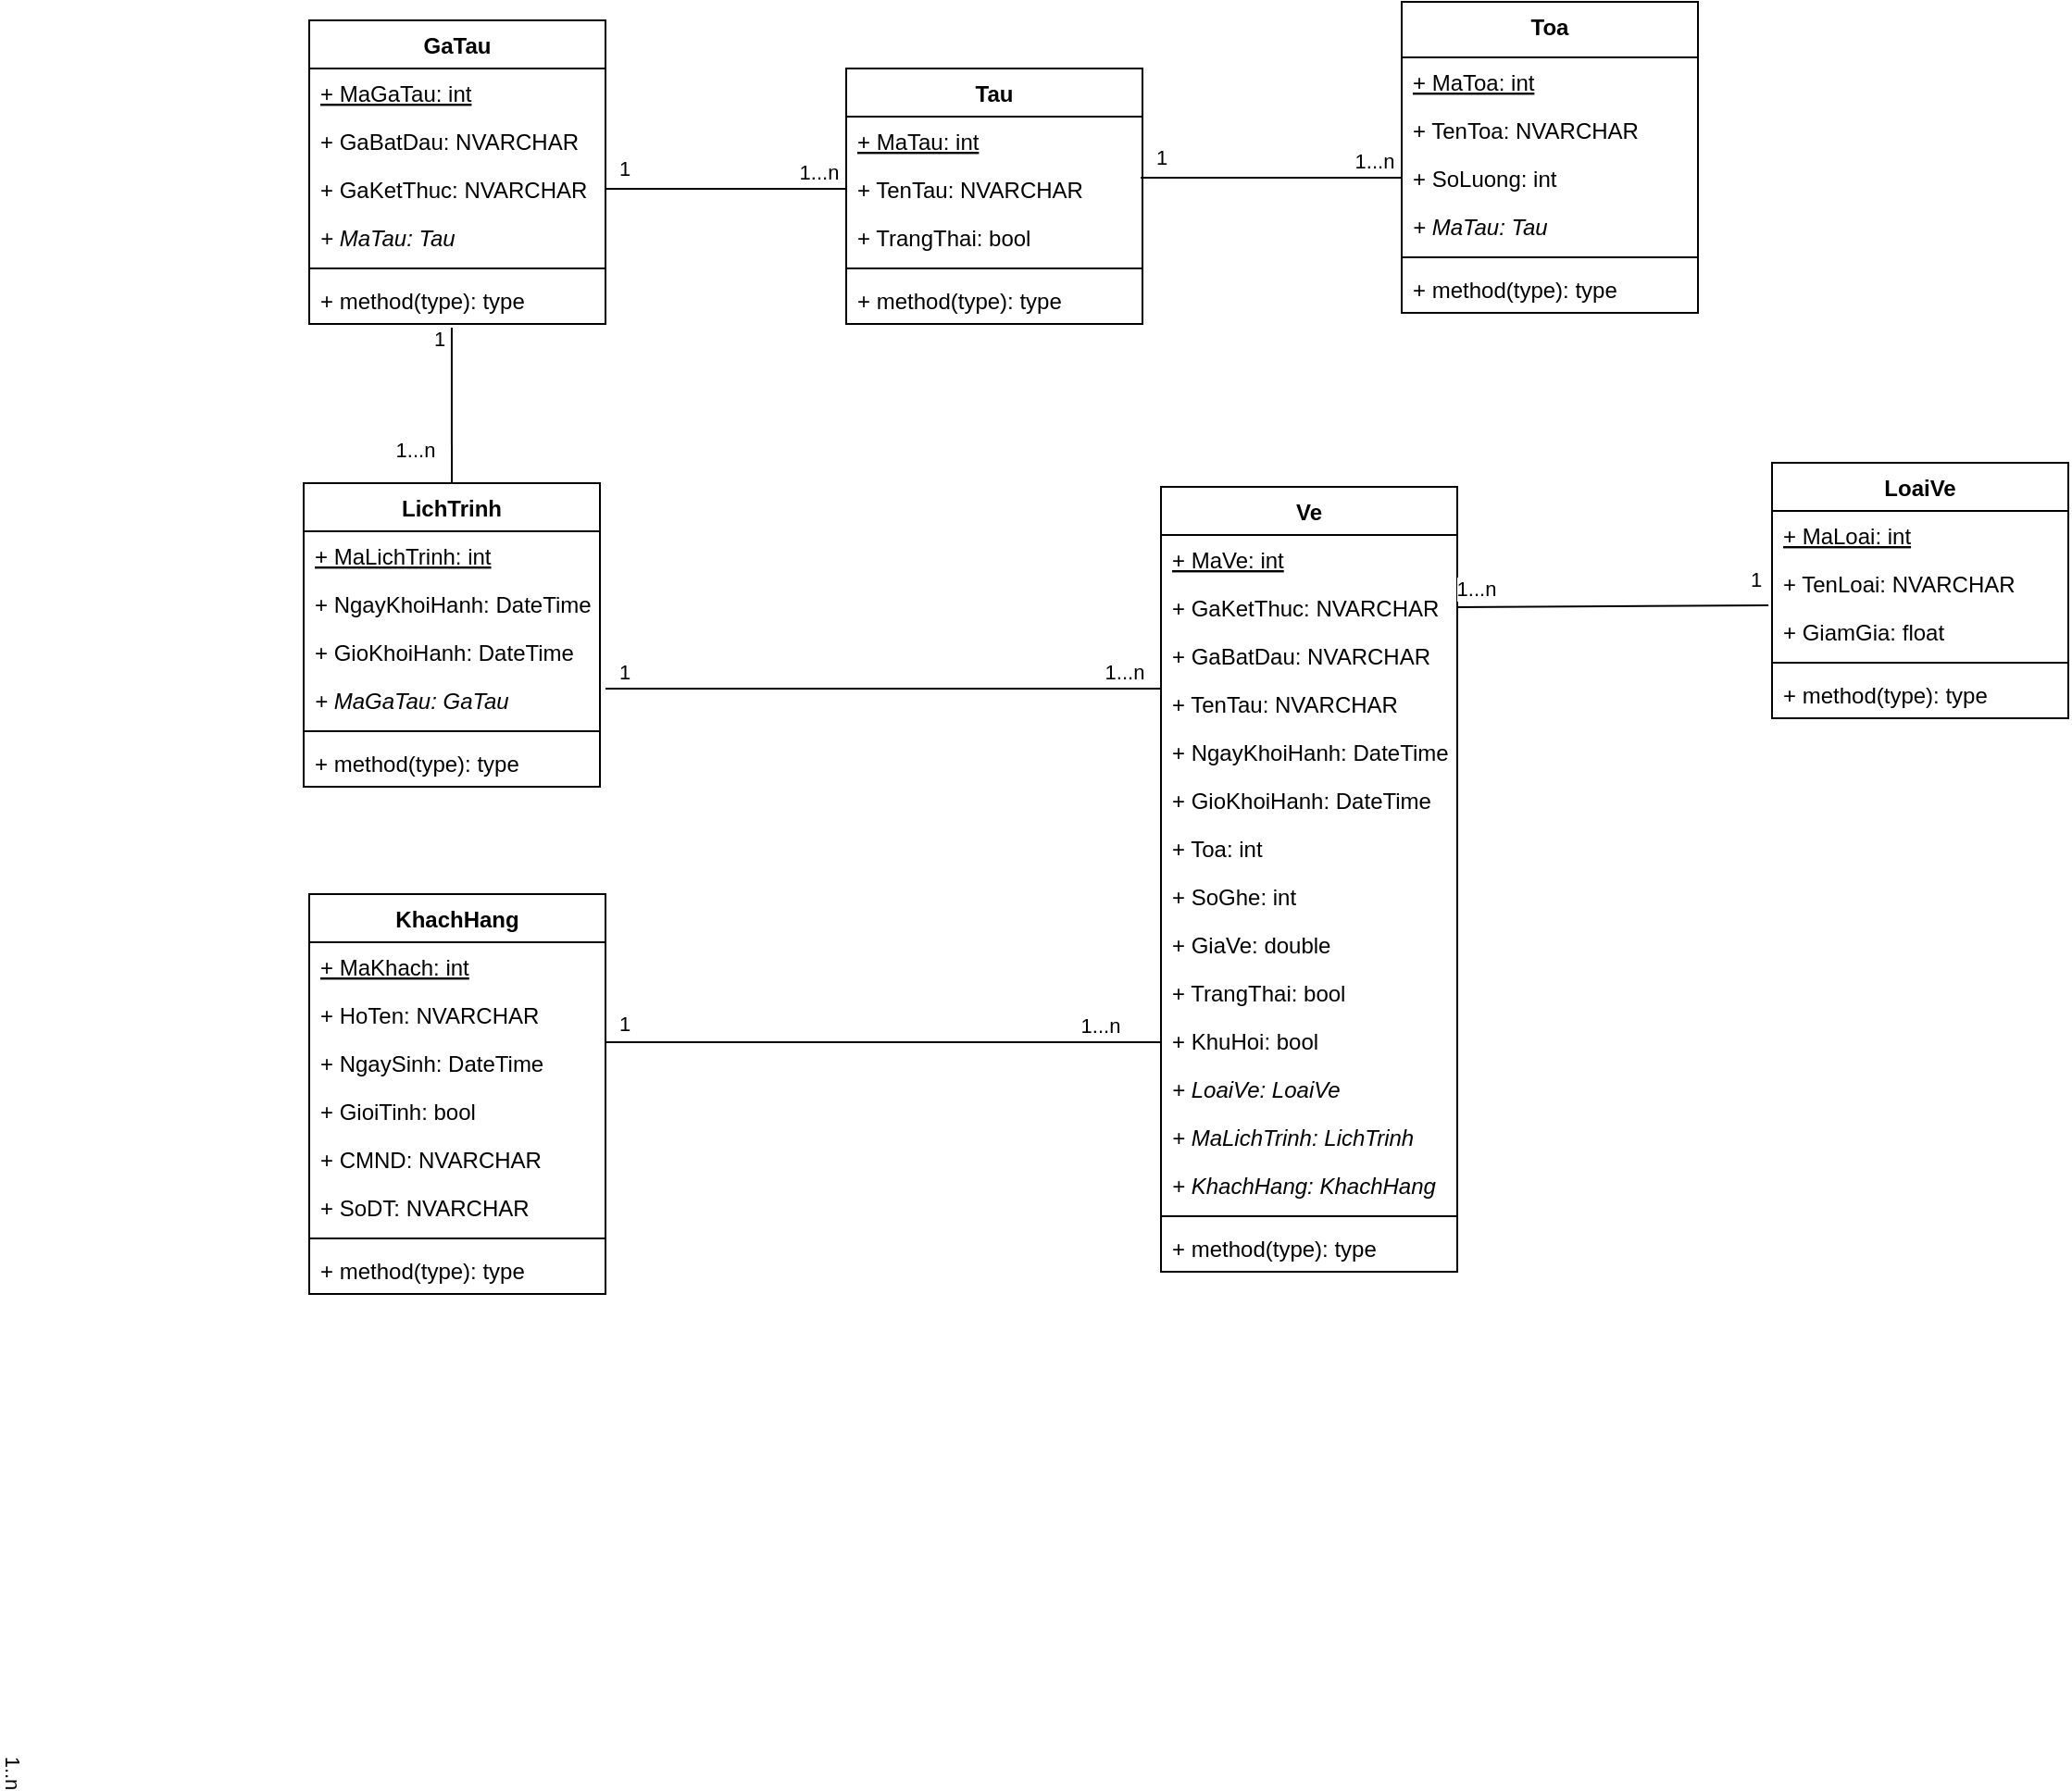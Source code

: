 <mxfile version="15.2.9" type="github">
  <diagram id="NpSVNK-5xvkSS7DOD7S0" name="Page-1">
    <mxGraphModel dx="1382" dy="764" grid="1" gridSize="10" guides="1" tooltips="1" connect="1" arrows="1" fold="1" page="1" pageScale="1" pageWidth="850" pageHeight="1100" math="0" shadow="0">
      <root>
        <mxCell id="0" />
        <mxCell id="1" parent="0" />
        <mxCell id="a7XMS0JOYcJxAgpCZdQg-1" value="Tau" style="swimlane;fontStyle=1;align=center;verticalAlign=top;childLayout=stackLayout;horizontal=1;startSize=26;horizontalStack=0;resizeParent=1;resizeParentMax=0;resizeLast=0;collapsible=1;marginBottom=0;" parent="1" vertex="1">
          <mxGeometry x="680" y="104" width="160" height="138" as="geometry" />
        </mxCell>
        <mxCell id="a7XMS0JOYcJxAgpCZdQg-2" value="+ MaTau: int" style="text;strokeColor=none;fillColor=none;align=left;verticalAlign=top;spacingLeft=4;spacingRight=4;overflow=hidden;rotatable=0;points=[[0,0.5],[1,0.5]];portConstraint=eastwest;fontStyle=4" parent="a7XMS0JOYcJxAgpCZdQg-1" vertex="1">
          <mxGeometry y="26" width="160" height="26" as="geometry" />
        </mxCell>
        <mxCell id="a7XMS0JOYcJxAgpCZdQg-26" value="+ TenTau: NVARCHAR" style="text;strokeColor=none;fillColor=none;align=left;verticalAlign=top;spacingLeft=4;spacingRight=4;overflow=hidden;rotatable=0;points=[[0,0.5],[1,0.5]];portConstraint=eastwest;" parent="a7XMS0JOYcJxAgpCZdQg-1" vertex="1">
          <mxGeometry y="52" width="160" height="26" as="geometry" />
        </mxCell>
        <mxCell id="a7XMS0JOYcJxAgpCZdQg-37" value="+ TrangThai: bool" style="text;strokeColor=none;fillColor=none;align=left;verticalAlign=top;spacingLeft=4;spacingRight=4;overflow=hidden;rotatable=0;points=[[0,0.5],[1,0.5]];portConstraint=eastwest;" parent="a7XMS0JOYcJxAgpCZdQg-1" vertex="1">
          <mxGeometry y="78" width="160" height="26" as="geometry" />
        </mxCell>
        <mxCell id="a7XMS0JOYcJxAgpCZdQg-3" value="" style="line;strokeWidth=1;fillColor=none;align=left;verticalAlign=middle;spacingTop=-1;spacingLeft=3;spacingRight=3;rotatable=0;labelPosition=right;points=[];portConstraint=eastwest;" parent="a7XMS0JOYcJxAgpCZdQg-1" vertex="1">
          <mxGeometry y="104" width="160" height="8" as="geometry" />
        </mxCell>
        <mxCell id="a7XMS0JOYcJxAgpCZdQg-4" value="+ method(type): type" style="text;strokeColor=none;fillColor=none;align=left;verticalAlign=top;spacingLeft=4;spacingRight=4;overflow=hidden;rotatable=0;points=[[0,0.5],[1,0.5]];portConstraint=eastwest;" parent="a7XMS0JOYcJxAgpCZdQg-1" vertex="1">
          <mxGeometry y="112" width="160" height="26" as="geometry" />
        </mxCell>
        <mxCell id="a7XMS0JOYcJxAgpCZdQg-6" value="Toa" style="swimlane;fontStyle=1;align=center;verticalAlign=top;childLayout=stackLayout;horizontal=1;startSize=30;horizontalStack=0;resizeParent=1;resizeParentMax=0;resizeLast=0;collapsible=1;marginBottom=0;" parent="1" vertex="1">
          <mxGeometry x="980" y="68" width="160" height="168" as="geometry" />
        </mxCell>
        <mxCell id="a7XMS0JOYcJxAgpCZdQg-7" value="+ MaToa: int" style="text;strokeColor=none;fillColor=none;align=left;verticalAlign=top;spacingLeft=4;spacingRight=4;overflow=hidden;rotatable=0;points=[[0,0.5],[1,0.5]];portConstraint=eastwest;fontStyle=4" parent="a7XMS0JOYcJxAgpCZdQg-6" vertex="1">
          <mxGeometry y="30" width="160" height="26" as="geometry" />
        </mxCell>
        <mxCell id="a7XMS0JOYcJxAgpCZdQg-27" value="+ TenToa: NVARCHAR" style="text;strokeColor=none;fillColor=none;align=left;verticalAlign=top;spacingLeft=4;spacingRight=4;overflow=hidden;rotatable=0;points=[[0,0.5],[1,0.5]];portConstraint=eastwest;" parent="a7XMS0JOYcJxAgpCZdQg-6" vertex="1">
          <mxGeometry y="56" width="160" height="26" as="geometry" />
        </mxCell>
        <mxCell id="a7XMS0JOYcJxAgpCZdQg-28" value="+ SoLuong: int" style="text;strokeColor=none;fillColor=none;align=left;verticalAlign=top;spacingLeft=4;spacingRight=4;overflow=hidden;rotatable=0;points=[[0,0.5],[1,0.5]];portConstraint=eastwest;" parent="a7XMS0JOYcJxAgpCZdQg-6" vertex="1">
          <mxGeometry y="82" width="160" height="26" as="geometry" />
        </mxCell>
        <mxCell id="a7XMS0JOYcJxAgpCZdQg-29" value="+ MaTau: Tau" style="text;strokeColor=none;fillColor=none;align=left;verticalAlign=top;spacingLeft=4;spacingRight=4;overflow=hidden;rotatable=0;points=[[0,0.5],[1,0.5]];portConstraint=eastwest;fontStyle=2" parent="a7XMS0JOYcJxAgpCZdQg-6" vertex="1">
          <mxGeometry y="108" width="160" height="26" as="geometry" />
        </mxCell>
        <mxCell id="a7XMS0JOYcJxAgpCZdQg-8" value="" style="line;strokeWidth=1;fillColor=none;align=left;verticalAlign=middle;spacingTop=-1;spacingLeft=3;spacingRight=3;rotatable=0;labelPosition=right;points=[];portConstraint=eastwest;" parent="a7XMS0JOYcJxAgpCZdQg-6" vertex="1">
          <mxGeometry y="134" width="160" height="8" as="geometry" />
        </mxCell>
        <mxCell id="a7XMS0JOYcJxAgpCZdQg-9" value="+ method(type): type" style="text;strokeColor=none;fillColor=none;align=left;verticalAlign=top;spacingLeft=4;spacingRight=4;overflow=hidden;rotatable=0;points=[[0,0.5],[1,0.5]];portConstraint=eastwest;" parent="a7XMS0JOYcJxAgpCZdQg-6" vertex="1">
          <mxGeometry y="142" width="160" height="26" as="geometry" />
        </mxCell>
        <mxCell id="a7XMS0JOYcJxAgpCZdQg-35" value="1..n" style="edgeLabel;html=1;align=center;verticalAlign=middle;resizable=0;points=[];rotation=90;" parent="1" vertex="1" connectable="0">
          <mxGeometry x="300.003" y="400.0" as="geometry">
            <mxPoint x="624" y="70" as="offset" />
          </mxGeometry>
        </mxCell>
        <mxCell id="a7XMS0JOYcJxAgpCZdQg-39" value="LichTrinh" style="swimlane;fontStyle=1;align=center;verticalAlign=top;childLayout=stackLayout;horizontal=1;startSize=26;horizontalStack=0;resizeParent=1;resizeParentMax=0;resizeLast=0;collapsible=1;marginBottom=0;" parent="1" vertex="1">
          <mxGeometry x="387" y="328" width="160" height="164" as="geometry" />
        </mxCell>
        <mxCell id="a7XMS0JOYcJxAgpCZdQg-40" value="+ MaLichTrinh: int" style="text;strokeColor=none;fillColor=none;align=left;verticalAlign=top;spacingLeft=4;spacingRight=4;overflow=hidden;rotatable=0;points=[[0,0.5],[1,0.5]];portConstraint=eastwest;fontStyle=4" parent="a7XMS0JOYcJxAgpCZdQg-39" vertex="1">
          <mxGeometry y="26" width="160" height="26" as="geometry" />
        </mxCell>
        <mxCell id="a7XMS0JOYcJxAgpCZdQg-45" value="+ NgayKhoiHanh: DateTime" style="text;strokeColor=none;fillColor=none;align=left;verticalAlign=top;spacingLeft=4;spacingRight=4;overflow=hidden;rotatable=0;points=[[0,0.5],[1,0.5]];portConstraint=eastwest;" parent="a7XMS0JOYcJxAgpCZdQg-39" vertex="1">
          <mxGeometry y="52" width="160" height="26" as="geometry" />
        </mxCell>
        <mxCell id="a7XMS0JOYcJxAgpCZdQg-46" value="+ GioKhoiHanh: DateTime" style="text;strokeColor=none;fillColor=none;align=left;verticalAlign=top;spacingLeft=4;spacingRight=4;overflow=hidden;rotatable=0;points=[[0,0.5],[1,0.5]];portConstraint=eastwest;" parent="a7XMS0JOYcJxAgpCZdQg-39" vertex="1">
          <mxGeometry y="78" width="160" height="26" as="geometry" />
        </mxCell>
        <mxCell id="a7XMS0JOYcJxAgpCZdQg-73" value="+ MaGaTau: GaTau" style="text;strokeColor=none;fillColor=none;align=left;verticalAlign=top;spacingLeft=4;spacingRight=4;overflow=hidden;rotatable=0;points=[[0,0.5],[1,0.5]];portConstraint=eastwest;fontStyle=2" parent="a7XMS0JOYcJxAgpCZdQg-39" vertex="1">
          <mxGeometry y="104" width="160" height="26" as="geometry" />
        </mxCell>
        <mxCell id="a7XMS0JOYcJxAgpCZdQg-41" value="" style="line;strokeWidth=1;fillColor=none;align=left;verticalAlign=middle;spacingTop=-1;spacingLeft=3;spacingRight=3;rotatable=0;labelPosition=right;points=[];portConstraint=eastwest;" parent="a7XMS0JOYcJxAgpCZdQg-39" vertex="1">
          <mxGeometry y="130" width="160" height="8" as="geometry" />
        </mxCell>
        <mxCell id="a7XMS0JOYcJxAgpCZdQg-42" value="+ method(type): type" style="text;strokeColor=none;fillColor=none;align=left;verticalAlign=top;spacingLeft=4;spacingRight=4;overflow=hidden;rotatable=0;points=[[0,0.5],[1,0.5]];portConstraint=eastwest;" parent="a7XMS0JOYcJxAgpCZdQg-39" vertex="1">
          <mxGeometry y="138" width="160" height="26" as="geometry" />
        </mxCell>
        <mxCell id="a7XMS0JOYcJxAgpCZdQg-61" value="" style="endArrow=none;html=1;rounded=0;exitX=0;exitY=0.5;exitDx=0;exitDy=0;entryX=0.994;entryY=0.269;entryDx=0;entryDy=0;entryPerimeter=0;" parent="1" source="a7XMS0JOYcJxAgpCZdQg-28" target="a7XMS0JOYcJxAgpCZdQg-26" edge="1">
          <mxGeometry relative="1" as="geometry">
            <mxPoint x="530" y="207" as="sourcePoint" />
            <mxPoint x="830" y="197" as="targetPoint" />
          </mxGeometry>
        </mxCell>
        <mxCell id="a7XMS0JOYcJxAgpCZdQg-62" value="1...n" style="edgeLabel;html=1;align=center;verticalAlign=middle;resizable=0;points=[];" parent="a7XMS0JOYcJxAgpCZdQg-61" vertex="1" connectable="0">
          <mxGeometry x="-0.785" relative="1" as="geometry">
            <mxPoint y="-9" as="offset" />
          </mxGeometry>
        </mxCell>
        <mxCell id="a7XMS0JOYcJxAgpCZdQg-63" value="1" style="edgeLabel;html=1;align=center;verticalAlign=middle;resizable=0;points=[];" parent="a7XMS0JOYcJxAgpCZdQg-61" vertex="1" connectable="0">
          <mxGeometry x="0.839" y="2" relative="1" as="geometry">
            <mxPoint x="-1" y="-13" as="offset" />
          </mxGeometry>
        </mxCell>
        <mxCell id="a7XMS0JOYcJxAgpCZdQg-66" value="GaTau" style="swimlane;fontStyle=1;align=center;verticalAlign=top;childLayout=stackLayout;horizontal=1;startSize=26;horizontalStack=0;resizeParent=1;resizeParentMax=0;resizeLast=0;collapsible=1;marginBottom=0;" parent="1" vertex="1">
          <mxGeometry x="390" y="78" width="160" height="164" as="geometry" />
        </mxCell>
        <mxCell id="a7XMS0JOYcJxAgpCZdQg-67" value="+ MaGaTau: int" style="text;strokeColor=none;fillColor=none;align=left;verticalAlign=top;spacingLeft=4;spacingRight=4;overflow=hidden;rotatable=0;points=[[0,0.5],[1,0.5]];portConstraint=eastwest;fontStyle=4" parent="a7XMS0JOYcJxAgpCZdQg-66" vertex="1">
          <mxGeometry y="26" width="160" height="26" as="geometry" />
        </mxCell>
        <mxCell id="a7XMS0JOYcJxAgpCZdQg-70" value="+ GaBatDau: NVARCHAR" style="text;strokeColor=none;fillColor=none;align=left;verticalAlign=top;spacingLeft=4;spacingRight=4;overflow=hidden;rotatable=0;points=[[0,0.5],[1,0.5]];portConstraint=eastwest;" parent="a7XMS0JOYcJxAgpCZdQg-66" vertex="1">
          <mxGeometry y="52" width="160" height="26" as="geometry" />
        </mxCell>
        <mxCell id="a7XMS0JOYcJxAgpCZdQg-71" value="+ GaKetThuc: NVARCHAR" style="text;strokeColor=none;fillColor=none;align=left;verticalAlign=top;spacingLeft=4;spacingRight=4;overflow=hidden;rotatable=0;points=[[0,0.5],[1,0.5]];portConstraint=eastwest;" parent="a7XMS0JOYcJxAgpCZdQg-66" vertex="1">
          <mxGeometry y="78" width="160" height="26" as="geometry" />
        </mxCell>
        <mxCell id="a7XMS0JOYcJxAgpCZdQg-48" value="+ MaTau: Tau" style="text;strokeColor=none;fillColor=none;align=left;verticalAlign=top;spacingLeft=4;spacingRight=4;overflow=hidden;rotatable=0;points=[[0,0.5],[1,0.5]];portConstraint=eastwest;fontStyle=2" parent="a7XMS0JOYcJxAgpCZdQg-66" vertex="1">
          <mxGeometry y="104" width="160" height="26" as="geometry" />
        </mxCell>
        <mxCell id="a7XMS0JOYcJxAgpCZdQg-68" value="" style="line;strokeWidth=1;fillColor=none;align=left;verticalAlign=middle;spacingTop=-1;spacingLeft=3;spacingRight=3;rotatable=0;labelPosition=right;points=[];portConstraint=eastwest;" parent="a7XMS0JOYcJxAgpCZdQg-66" vertex="1">
          <mxGeometry y="130" width="160" height="8" as="geometry" />
        </mxCell>
        <mxCell id="a7XMS0JOYcJxAgpCZdQg-69" value="+ method(type): type" style="text;strokeColor=none;fillColor=none;align=left;verticalAlign=top;spacingLeft=4;spacingRight=4;overflow=hidden;rotatable=0;points=[[0,0.5],[1,0.5]];portConstraint=eastwest;" parent="a7XMS0JOYcJxAgpCZdQg-66" vertex="1">
          <mxGeometry y="138" width="160" height="26" as="geometry" />
        </mxCell>
        <mxCell id="a7XMS0JOYcJxAgpCZdQg-74" value="" style="endArrow=none;html=1;rounded=0;exitX=0;exitY=0.5;exitDx=0;exitDy=0;entryX=1;entryY=0.5;entryDx=0;entryDy=0;" parent="1" source="a7XMS0JOYcJxAgpCZdQg-26" target="a7XMS0JOYcJxAgpCZdQg-71" edge="1">
          <mxGeometry relative="1" as="geometry">
            <mxPoint x="970" y="209" as="sourcePoint" />
            <mxPoint x="840" y="207" as="targetPoint" />
          </mxGeometry>
        </mxCell>
        <mxCell id="a7XMS0JOYcJxAgpCZdQg-75" value="1...n" style="edgeLabel;html=1;align=center;verticalAlign=middle;resizable=0;points=[];" parent="a7XMS0JOYcJxAgpCZdQg-74" vertex="1" connectable="0">
          <mxGeometry x="-0.785" relative="1" as="geometry">
            <mxPoint x="-1" y="-9" as="offset" />
          </mxGeometry>
        </mxCell>
        <mxCell id="a7XMS0JOYcJxAgpCZdQg-76" value="1" style="edgeLabel;html=1;align=center;verticalAlign=middle;resizable=0;points=[];" parent="a7XMS0JOYcJxAgpCZdQg-74" vertex="1" connectable="0">
          <mxGeometry x="0.839" y="2" relative="1" as="geometry">
            <mxPoint x="-1" y="-13" as="offset" />
          </mxGeometry>
        </mxCell>
        <mxCell id="a7XMS0JOYcJxAgpCZdQg-78" value="" style="endArrow=none;html=1;rounded=0;exitX=0.5;exitY=0;exitDx=0;exitDy=0;entryX=0.481;entryY=1.077;entryDx=0;entryDy=0;entryPerimeter=0;" parent="1" source="a7XMS0JOYcJxAgpCZdQg-39" target="a7XMS0JOYcJxAgpCZdQg-69" edge="1">
          <mxGeometry relative="1" as="geometry">
            <mxPoint x="690" y="179" as="sourcePoint" />
            <mxPoint x="560" y="179" as="targetPoint" />
          </mxGeometry>
        </mxCell>
        <mxCell id="a7XMS0JOYcJxAgpCZdQg-79" value="1...n" style="edgeLabel;html=1;align=center;verticalAlign=middle;resizable=0;points=[];" parent="a7XMS0JOYcJxAgpCZdQg-78" vertex="1" connectable="0">
          <mxGeometry x="-0.785" relative="1" as="geometry">
            <mxPoint x="-20" y="-9" as="offset" />
          </mxGeometry>
        </mxCell>
        <mxCell id="a7XMS0JOYcJxAgpCZdQg-80" value="1" style="edgeLabel;html=1;align=center;verticalAlign=middle;resizable=0;points=[];" parent="a7XMS0JOYcJxAgpCZdQg-78" vertex="1" connectable="0">
          <mxGeometry x="0.839" y="2" relative="1" as="geometry">
            <mxPoint x="-5" y="-1" as="offset" />
          </mxGeometry>
        </mxCell>
        <mxCell id="a7XMS0JOYcJxAgpCZdQg-82" value="Ve" style="swimlane;fontStyle=1;align=center;verticalAlign=top;childLayout=stackLayout;horizontal=1;startSize=26;horizontalStack=0;resizeParent=1;resizeParentMax=0;resizeLast=0;collapsible=1;marginBottom=0;" parent="1" vertex="1">
          <mxGeometry x="850" y="330" width="160" height="424" as="geometry" />
        </mxCell>
        <mxCell id="a7XMS0JOYcJxAgpCZdQg-83" value="+ MaVe: int" style="text;strokeColor=none;fillColor=none;align=left;verticalAlign=top;spacingLeft=4;spacingRight=4;overflow=hidden;rotatable=0;points=[[0,0.5],[1,0.5]];portConstraint=eastwest;fontStyle=4" parent="a7XMS0JOYcJxAgpCZdQg-82" vertex="1">
          <mxGeometry y="26" width="160" height="26" as="geometry" />
        </mxCell>
        <mxCell id="a7XMS0JOYcJxAgpCZdQg-100" value="+ GaKetThuc: NVARCHAR" style="text;strokeColor=none;fillColor=none;align=left;verticalAlign=top;spacingLeft=4;spacingRight=4;overflow=hidden;rotatable=0;points=[[0,0.5],[1,0.5]];portConstraint=eastwest;" parent="a7XMS0JOYcJxAgpCZdQg-82" vertex="1">
          <mxGeometry y="52" width="160" height="26" as="geometry" />
        </mxCell>
        <mxCell id="a7XMS0JOYcJxAgpCZdQg-99" value="+ GaBatDau: NVARCHAR" style="text;strokeColor=none;fillColor=none;align=left;verticalAlign=top;spacingLeft=4;spacingRight=4;overflow=hidden;rotatable=0;points=[[0,0.5],[1,0.5]];portConstraint=eastwest;" parent="a7XMS0JOYcJxAgpCZdQg-82" vertex="1">
          <mxGeometry y="78" width="160" height="26" as="geometry" />
        </mxCell>
        <mxCell id="a7XMS0JOYcJxAgpCZdQg-101" value="+ TenTau: NVARCHAR" style="text;strokeColor=none;fillColor=none;align=left;verticalAlign=top;spacingLeft=4;spacingRight=4;overflow=hidden;rotatable=0;points=[[0,0.5],[1,0.5]];portConstraint=eastwest;" parent="a7XMS0JOYcJxAgpCZdQg-82" vertex="1">
          <mxGeometry y="104" width="160" height="26" as="geometry" />
        </mxCell>
        <mxCell id="a7XMS0JOYcJxAgpCZdQg-91" value="+ NgayKhoiHanh: DateTime" style="text;strokeColor=none;fillColor=none;align=left;verticalAlign=top;spacingLeft=4;spacingRight=4;overflow=hidden;rotatable=0;points=[[0,0.5],[1,0.5]];portConstraint=eastwest;" parent="a7XMS0JOYcJxAgpCZdQg-82" vertex="1">
          <mxGeometry y="130" width="160" height="26" as="geometry" />
        </mxCell>
        <mxCell id="a7XMS0JOYcJxAgpCZdQg-92" value="+ GioKhoiHanh: DateTime" style="text;strokeColor=none;fillColor=none;align=left;verticalAlign=top;spacingLeft=4;spacingRight=4;overflow=hidden;rotatable=0;points=[[0,0.5],[1,0.5]];portConstraint=eastwest;" parent="a7XMS0JOYcJxAgpCZdQg-82" vertex="1">
          <mxGeometry y="156" width="160" height="26" as="geometry" />
        </mxCell>
        <mxCell id="a7XMS0JOYcJxAgpCZdQg-93" value="+ Toa: int" style="text;strokeColor=none;fillColor=none;align=left;verticalAlign=top;spacingLeft=4;spacingRight=4;overflow=hidden;rotatable=0;points=[[0,0.5],[1,0.5]];portConstraint=eastwest;" parent="a7XMS0JOYcJxAgpCZdQg-82" vertex="1">
          <mxGeometry y="182" width="160" height="26" as="geometry" />
        </mxCell>
        <mxCell id="a7XMS0JOYcJxAgpCZdQg-86" value="+ SoGhe: int" style="text;strokeColor=none;fillColor=none;align=left;verticalAlign=top;spacingLeft=4;spacingRight=4;overflow=hidden;rotatable=0;points=[[0,0.5],[1,0.5]];portConstraint=eastwest;" parent="a7XMS0JOYcJxAgpCZdQg-82" vertex="1">
          <mxGeometry y="208" width="160" height="26" as="geometry" />
        </mxCell>
        <mxCell id="a7XMS0JOYcJxAgpCZdQg-117" value="+ GiaVe: double" style="text;strokeColor=none;fillColor=none;align=left;verticalAlign=top;spacingLeft=4;spacingRight=4;overflow=hidden;rotatable=0;points=[[0,0.5],[1,0.5]];portConstraint=eastwest;" parent="a7XMS0JOYcJxAgpCZdQg-82" vertex="1">
          <mxGeometry y="234" width="160" height="26" as="geometry" />
        </mxCell>
        <mxCell id="a7XMS0JOYcJxAgpCZdQg-94" value="+ TrangThai: bool" style="text;strokeColor=none;fillColor=none;align=left;verticalAlign=top;spacingLeft=4;spacingRight=4;overflow=hidden;rotatable=0;points=[[0,0.5],[1,0.5]];portConstraint=eastwest;" parent="a7XMS0JOYcJxAgpCZdQg-82" vertex="1">
          <mxGeometry y="260" width="160" height="26" as="geometry" />
        </mxCell>
        <mxCell id="a7XMS0JOYcJxAgpCZdQg-105" value="+ KhuHoi: bool" style="text;strokeColor=none;fillColor=none;align=left;verticalAlign=top;spacingLeft=4;spacingRight=4;overflow=hidden;rotatable=0;points=[[0,0.5],[1,0.5]];portConstraint=eastwest;" parent="a7XMS0JOYcJxAgpCZdQg-82" vertex="1">
          <mxGeometry y="286" width="160" height="26" as="geometry" />
        </mxCell>
        <mxCell id="a7XMS0JOYcJxAgpCZdQg-95" value="+ LoaiVe: LoaiVe" style="text;strokeColor=none;fillColor=none;align=left;verticalAlign=top;spacingLeft=4;spacingRight=4;overflow=hidden;rotatable=0;points=[[0,0.5],[1,0.5]];portConstraint=eastwest;fontStyle=2" parent="a7XMS0JOYcJxAgpCZdQg-82" vertex="1">
          <mxGeometry y="312" width="160" height="26" as="geometry" />
        </mxCell>
        <mxCell id="a7XMS0JOYcJxAgpCZdQg-89" value="+ MaLichTrinh: LichTrinh" style="text;strokeColor=none;fillColor=none;align=left;verticalAlign=top;spacingLeft=4;spacingRight=4;overflow=hidden;rotatable=0;points=[[0,0.5],[1,0.5]];portConstraint=eastwest;fontStyle=2" parent="a7XMS0JOYcJxAgpCZdQg-82" vertex="1">
          <mxGeometry y="338" width="160" height="26" as="geometry" />
        </mxCell>
        <mxCell id="a7XMS0JOYcJxAgpCZdQg-84" value="+ KhachHang: KhachHang" style="text;strokeColor=none;fillColor=none;align=left;verticalAlign=top;spacingLeft=4;spacingRight=4;overflow=hidden;rotatable=0;points=[[0,0.5],[1,0.5]];portConstraint=eastwest;fontStyle=2" parent="a7XMS0JOYcJxAgpCZdQg-82" vertex="1">
          <mxGeometry y="364" width="160" height="26" as="geometry" />
        </mxCell>
        <mxCell id="a7XMS0JOYcJxAgpCZdQg-87" value="" style="line;strokeWidth=1;fillColor=none;align=left;verticalAlign=middle;spacingTop=-1;spacingLeft=3;spacingRight=3;rotatable=0;labelPosition=right;points=[];portConstraint=eastwest;" parent="a7XMS0JOYcJxAgpCZdQg-82" vertex="1">
          <mxGeometry y="390" width="160" height="8" as="geometry" />
        </mxCell>
        <mxCell id="a7XMS0JOYcJxAgpCZdQg-88" value="+ method(type): type" style="text;strokeColor=none;fillColor=none;align=left;verticalAlign=top;spacingLeft=4;spacingRight=4;overflow=hidden;rotatable=0;points=[[0,0.5],[1,0.5]];portConstraint=eastwest;" parent="a7XMS0JOYcJxAgpCZdQg-82" vertex="1">
          <mxGeometry y="398" width="160" height="26" as="geometry" />
        </mxCell>
        <mxCell id="a7XMS0JOYcJxAgpCZdQg-102" value="" style="endArrow=none;html=1;rounded=0;" parent="1" edge="1">
          <mxGeometry relative="1" as="geometry">
            <mxPoint x="550" y="439" as="sourcePoint" />
            <mxPoint x="850" y="439" as="targetPoint" />
          </mxGeometry>
        </mxCell>
        <mxCell id="a7XMS0JOYcJxAgpCZdQg-103" value="1...n" style="edgeLabel;html=1;align=center;verticalAlign=middle;resizable=0;points=[];" parent="a7XMS0JOYcJxAgpCZdQg-102" vertex="1" connectable="0">
          <mxGeometry x="-0.785" relative="1" as="geometry">
            <mxPoint x="248" y="-9" as="offset" />
          </mxGeometry>
        </mxCell>
        <mxCell id="a7XMS0JOYcJxAgpCZdQg-104" value="1" style="edgeLabel;html=1;align=center;verticalAlign=middle;resizable=0;points=[];" parent="a7XMS0JOYcJxAgpCZdQg-102" vertex="1" connectable="0">
          <mxGeometry x="0.839" y="2" relative="1" as="geometry">
            <mxPoint x="-266" y="-7" as="offset" />
          </mxGeometry>
        </mxCell>
        <mxCell id="a7XMS0JOYcJxAgpCZdQg-106" value="KhachHang" style="swimlane;fontStyle=1;align=center;verticalAlign=top;childLayout=stackLayout;horizontal=1;startSize=26;horizontalStack=0;resizeParent=1;resizeParentMax=0;resizeLast=0;collapsible=1;marginBottom=0;" parent="1" vertex="1">
          <mxGeometry x="390" y="550" width="160" height="216" as="geometry" />
        </mxCell>
        <mxCell id="a7XMS0JOYcJxAgpCZdQg-107" value="+ MaKhach: int" style="text;strokeColor=none;fillColor=none;align=left;verticalAlign=top;spacingLeft=4;spacingRight=4;overflow=hidden;rotatable=0;points=[[0,0.5],[1,0.5]];portConstraint=eastwest;fontStyle=4" parent="a7XMS0JOYcJxAgpCZdQg-106" vertex="1">
          <mxGeometry y="26" width="160" height="26" as="geometry" />
        </mxCell>
        <mxCell id="a7XMS0JOYcJxAgpCZdQg-108" value="+ HoTen: NVARCHAR" style="text;strokeColor=none;fillColor=none;align=left;verticalAlign=top;spacingLeft=4;spacingRight=4;overflow=hidden;rotatable=0;points=[[0,0.5],[1,0.5]];portConstraint=eastwest;" parent="a7XMS0JOYcJxAgpCZdQg-106" vertex="1">
          <mxGeometry y="52" width="160" height="26" as="geometry" />
        </mxCell>
        <mxCell id="a7XMS0JOYcJxAgpCZdQg-113" value="+ NgaySinh: DateTime" style="text;strokeColor=none;fillColor=none;align=left;verticalAlign=top;spacingLeft=4;spacingRight=4;overflow=hidden;rotatable=0;points=[[0,0.5],[1,0.5]];portConstraint=eastwest;" parent="a7XMS0JOYcJxAgpCZdQg-106" vertex="1">
          <mxGeometry y="78" width="160" height="26" as="geometry" />
        </mxCell>
        <mxCell id="a7XMS0JOYcJxAgpCZdQg-114" value="+ GioiTinh: bool" style="text;strokeColor=none;fillColor=none;align=left;verticalAlign=top;spacingLeft=4;spacingRight=4;overflow=hidden;rotatable=0;points=[[0,0.5],[1,0.5]];portConstraint=eastwest;" parent="a7XMS0JOYcJxAgpCZdQg-106" vertex="1">
          <mxGeometry y="104" width="160" height="26" as="geometry" />
        </mxCell>
        <mxCell id="a7XMS0JOYcJxAgpCZdQg-115" value="+ CMND: NVARCHAR" style="text;strokeColor=none;fillColor=none;align=left;verticalAlign=top;spacingLeft=4;spacingRight=4;overflow=hidden;rotatable=0;points=[[0,0.5],[1,0.5]];portConstraint=eastwest;" parent="a7XMS0JOYcJxAgpCZdQg-106" vertex="1">
          <mxGeometry y="130" width="160" height="26" as="geometry" />
        </mxCell>
        <mxCell id="a7XMS0JOYcJxAgpCZdQg-116" value="+ SoDT: NVARCHAR" style="text;strokeColor=none;fillColor=none;align=left;verticalAlign=top;spacingLeft=4;spacingRight=4;overflow=hidden;rotatable=0;points=[[0,0.5],[1,0.5]];portConstraint=eastwest;" parent="a7XMS0JOYcJxAgpCZdQg-106" vertex="1">
          <mxGeometry y="156" width="160" height="26" as="geometry" />
        </mxCell>
        <mxCell id="a7XMS0JOYcJxAgpCZdQg-111" value="" style="line;strokeWidth=1;fillColor=none;align=left;verticalAlign=middle;spacingTop=-1;spacingLeft=3;spacingRight=3;rotatable=0;labelPosition=right;points=[];portConstraint=eastwest;" parent="a7XMS0JOYcJxAgpCZdQg-106" vertex="1">
          <mxGeometry y="182" width="160" height="8" as="geometry" />
        </mxCell>
        <mxCell id="a7XMS0JOYcJxAgpCZdQg-112" value="+ method(type): type" style="text;strokeColor=none;fillColor=none;align=left;verticalAlign=top;spacingLeft=4;spacingRight=4;overflow=hidden;rotatable=0;points=[[0,0.5],[1,0.5]];portConstraint=eastwest;" parent="a7XMS0JOYcJxAgpCZdQg-106" vertex="1">
          <mxGeometry y="190" width="160" height="26" as="geometry" />
        </mxCell>
        <mxCell id="a7XMS0JOYcJxAgpCZdQg-118" value="" style="endArrow=none;html=1;rounded=0;" parent="1" edge="1">
          <mxGeometry relative="1" as="geometry">
            <mxPoint x="850" y="630" as="sourcePoint" />
            <mxPoint x="550" y="630" as="targetPoint" />
          </mxGeometry>
        </mxCell>
        <mxCell id="a7XMS0JOYcJxAgpCZdQg-119" value="1...n" style="edgeLabel;html=1;align=center;verticalAlign=middle;resizable=0;points=[];" parent="a7XMS0JOYcJxAgpCZdQg-118" vertex="1" connectable="0">
          <mxGeometry x="-0.785" relative="1" as="geometry">
            <mxPoint x="-1" y="-9" as="offset" />
          </mxGeometry>
        </mxCell>
        <mxCell id="a7XMS0JOYcJxAgpCZdQg-120" value="1" style="edgeLabel;html=1;align=center;verticalAlign=middle;resizable=0;points=[];" parent="a7XMS0JOYcJxAgpCZdQg-118" vertex="1" connectable="0">
          <mxGeometry x="0.839" y="2" relative="1" as="geometry">
            <mxPoint x="-14" y="-12" as="offset" />
          </mxGeometry>
        </mxCell>
        <mxCell id="70AVTYlCq5K5onLbl5y5-1" value="LoaiVe" style="swimlane;fontStyle=1;align=center;verticalAlign=top;childLayout=stackLayout;horizontal=1;startSize=26;horizontalStack=0;resizeParent=1;resizeParentMax=0;resizeLast=0;collapsible=1;marginBottom=0;" vertex="1" parent="1">
          <mxGeometry x="1180" y="317" width="160" height="138" as="geometry" />
        </mxCell>
        <mxCell id="70AVTYlCq5K5onLbl5y5-2" value="+ MaLoai: int" style="text;strokeColor=none;fillColor=none;align=left;verticalAlign=top;spacingLeft=4;spacingRight=4;overflow=hidden;rotatable=0;points=[[0,0.5],[1,0.5]];portConstraint=eastwest;fontStyle=4" vertex="1" parent="70AVTYlCq5K5onLbl5y5-1">
          <mxGeometry y="26" width="160" height="26" as="geometry" />
        </mxCell>
        <mxCell id="70AVTYlCq5K5onLbl5y5-5" value="+ TenLoai: NVARCHAR" style="text;strokeColor=none;fillColor=none;align=left;verticalAlign=top;spacingLeft=4;spacingRight=4;overflow=hidden;rotatable=0;points=[[0,0.5],[1,0.5]];portConstraint=eastwest;" vertex="1" parent="70AVTYlCq5K5onLbl5y5-1">
          <mxGeometry y="52" width="160" height="26" as="geometry" />
        </mxCell>
        <mxCell id="70AVTYlCq5K5onLbl5y5-6" value="+ GiamGia: float" style="text;strokeColor=none;fillColor=none;align=left;verticalAlign=top;spacingLeft=4;spacingRight=4;overflow=hidden;rotatable=0;points=[[0,0.5],[1,0.5]];portConstraint=eastwest;" vertex="1" parent="70AVTYlCq5K5onLbl5y5-1">
          <mxGeometry y="78" width="160" height="26" as="geometry" />
        </mxCell>
        <mxCell id="70AVTYlCq5K5onLbl5y5-3" value="" style="line;strokeWidth=1;fillColor=none;align=left;verticalAlign=middle;spacingTop=-1;spacingLeft=3;spacingRight=3;rotatable=0;labelPosition=right;points=[];portConstraint=eastwest;" vertex="1" parent="70AVTYlCq5K5onLbl5y5-1">
          <mxGeometry y="104" width="160" height="8" as="geometry" />
        </mxCell>
        <mxCell id="70AVTYlCq5K5onLbl5y5-4" value="+ method(type): type" style="text;strokeColor=none;fillColor=none;align=left;verticalAlign=top;spacingLeft=4;spacingRight=4;overflow=hidden;rotatable=0;points=[[0,0.5],[1,0.5]];portConstraint=eastwest;" vertex="1" parent="70AVTYlCq5K5onLbl5y5-1">
          <mxGeometry y="112" width="160" height="26" as="geometry" />
        </mxCell>
        <mxCell id="70AVTYlCq5K5onLbl5y5-7" value="" style="endArrow=none;html=1;rounded=0;exitX=-0.012;exitY=-0.038;exitDx=0;exitDy=0;exitPerimeter=0;entryX=1;entryY=0.5;entryDx=0;entryDy=0;" edge="1" parent="1" source="70AVTYlCq5K5onLbl5y5-6" target="a7XMS0JOYcJxAgpCZdQg-100">
          <mxGeometry relative="1" as="geometry">
            <mxPoint x="560" y="449" as="sourcePoint" />
            <mxPoint x="1008" y="406" as="targetPoint" />
          </mxGeometry>
        </mxCell>
        <mxCell id="70AVTYlCq5K5onLbl5y5-8" value="1...n" style="edgeLabel;html=1;align=center;verticalAlign=middle;resizable=0;points=[];" vertex="1" connectable="0" parent="70AVTYlCq5K5onLbl5y5-7">
          <mxGeometry x="-0.785" relative="1" as="geometry">
            <mxPoint x="-140" y="-9" as="offset" />
          </mxGeometry>
        </mxCell>
        <mxCell id="70AVTYlCq5K5onLbl5y5-9" value="1" style="edgeLabel;html=1;align=center;verticalAlign=middle;resizable=0;points=[];" vertex="1" connectable="0" parent="70AVTYlCq5K5onLbl5y5-7">
          <mxGeometry x="0.839" y="2" relative="1" as="geometry">
            <mxPoint x="147" y="-17" as="offset" />
          </mxGeometry>
        </mxCell>
      </root>
    </mxGraphModel>
  </diagram>
</mxfile>
